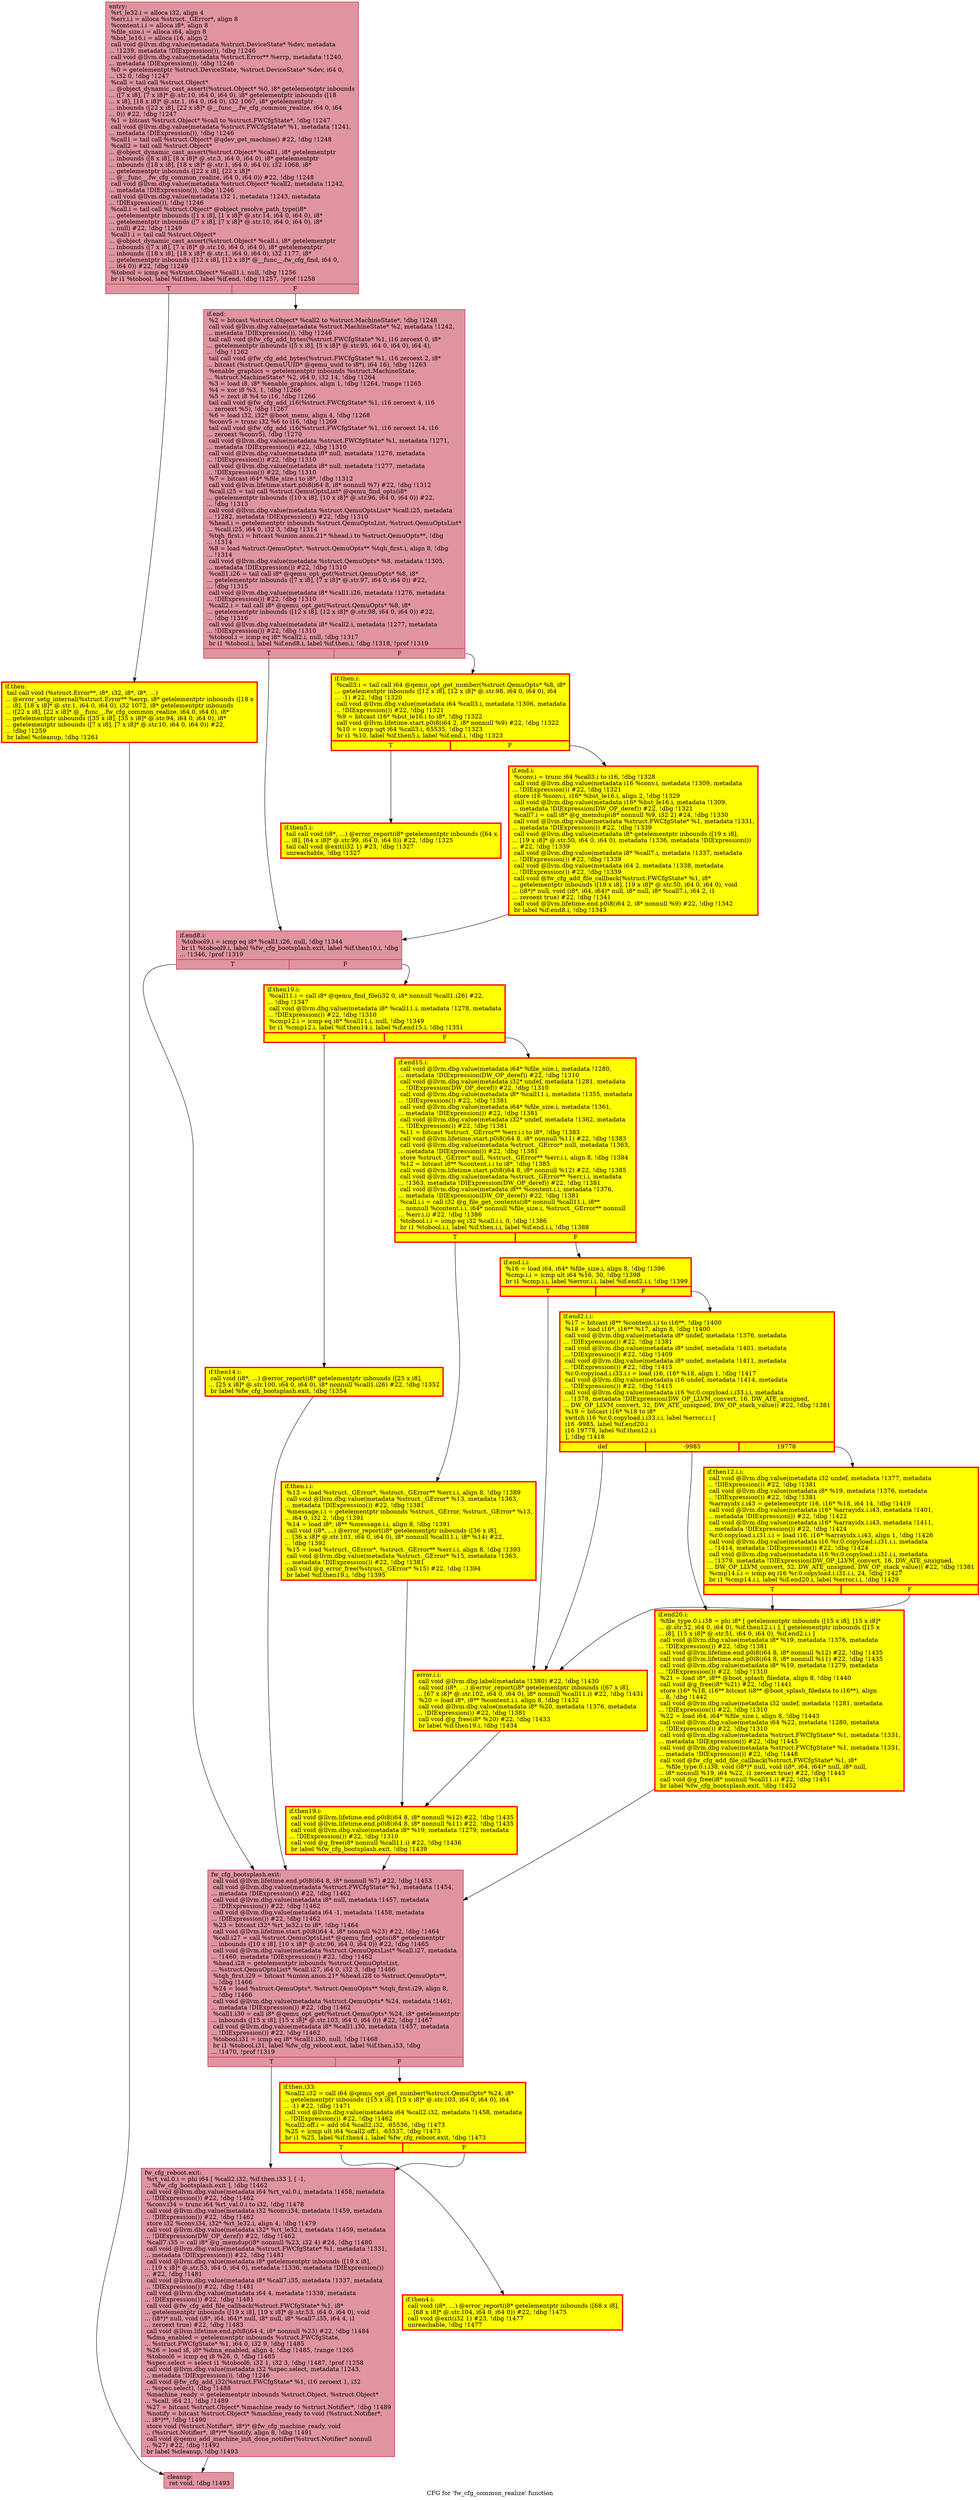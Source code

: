digraph "CFG for 'fw_cfg_common_realize' function" {
	label="CFG for 'fw_cfg_common_realize' function";

	Node0x561075c38990 [shape=record,color="#b70d28ff", style=filled, fillcolor="#b70d2870",label="{entry:\l  %rt_le32.i = alloca i32, align 4\l  %err.i.i = alloca %struct._GError*, align 8\l  %content.i.i = alloca i8*, align 8\l  %file_size.i = alloca i64, align 8\l  %bst_le16.i = alloca i16, align 2\l  call void @llvm.dbg.value(metadata %struct.DeviceState* %dev, metadata\l... !1239, metadata !DIExpression()), !dbg !1246\l  call void @llvm.dbg.value(metadata %struct.Error** %errp, metadata !1240,\l... metadata !DIExpression()), !dbg !1246\l  %0 = getelementptr %struct.DeviceState, %struct.DeviceState* %dev, i64 0,\l... i32 0, !dbg !1247\l  %call = tail call %struct.Object*\l... @object_dynamic_cast_assert(%struct.Object* %0, i8* getelementptr inbounds\l... ([7 x i8], [7 x i8]* @.str.10, i64 0, i64 0), i8* getelementptr inbounds ([18\l... x i8], [18 x i8]* @.str.1, i64 0, i64 0), i32 1067, i8* getelementptr\l... inbounds ([22 x i8], [22 x i8]* @__func__.fw_cfg_common_realize, i64 0, i64\l... 0)) #22, !dbg !1247\l  %1 = bitcast %struct.Object* %call to %struct.FWCfgState*, !dbg !1247\l  call void @llvm.dbg.value(metadata %struct.FWCfgState* %1, metadata !1241,\l... metadata !DIExpression()), !dbg !1246\l  %call1 = tail call %struct.Object* @qdev_get_machine() #22, !dbg !1248\l  %call2 = tail call %struct.Object*\l... @object_dynamic_cast_assert(%struct.Object* %call1, i8* getelementptr\l... inbounds ([8 x i8], [8 x i8]* @.str.3, i64 0, i64 0), i8* getelementptr\l... inbounds ([18 x i8], [18 x i8]* @.str.1, i64 0, i64 0), i32 1068, i8*\l... getelementptr inbounds ([22 x i8], [22 x i8]*\l... @__func__.fw_cfg_common_realize, i64 0, i64 0)) #22, !dbg !1248\l  call void @llvm.dbg.value(metadata %struct.Object* %call2, metadata !1242,\l... metadata !DIExpression()), !dbg !1246\l  call void @llvm.dbg.value(metadata i32 1, metadata !1243, metadata\l... !DIExpression()), !dbg !1246\l  %call.i = tail call %struct.Object* @object_resolve_path_type(i8*\l... getelementptr inbounds ([1 x i8], [1 x i8]* @.str.14, i64 0, i64 0), i8*\l... getelementptr inbounds ([7 x i8], [7 x i8]* @.str.10, i64 0, i64 0), i8*\l... null) #22, !dbg !1249\l  %call1.i = tail call %struct.Object*\l... @object_dynamic_cast_assert(%struct.Object* %call.i, i8* getelementptr\l... inbounds ([7 x i8], [7 x i8]* @.str.10, i64 0, i64 0), i8* getelementptr\l... inbounds ([18 x i8], [18 x i8]* @.str.1, i64 0, i64 0), i32 1177, i8*\l... getelementptr inbounds ([12 x i8], [12 x i8]* @__func__.fw_cfg_find, i64 0,\l... i64 0)) #22, !dbg !1249\l  %tobool = icmp eq %struct.Object* %call1.i, null, !dbg !1256\l  br i1 %tobool, label %if.then, label %if.end, !dbg !1257, !prof !1258\l|{<s0>T|<s1>F}}"];
	Node0x561075c38990:s0 -> Node0x561075e6efa0;
	Node0x561075c38990:s1 -> Node0x561075e6f010;
	Node0x561075e6efa0 [shape=record,penwidth=3.0, style="filled", color="red", fillcolor="yellow",label="{if.then:                                          \l  tail call void (%struct.Error**, i8*, i32, i8*, i8*, ...)\l... @error_setg_internal(%struct.Error** %errp, i8* getelementptr inbounds ([18 x\l... i8], [18 x i8]* @.str.1, i64 0, i64 0), i32 1072, i8* getelementptr inbounds\l... ([22 x i8], [22 x i8]* @__func__.fw_cfg_common_realize, i64 0, i64 0), i8*\l... getelementptr inbounds ([35 x i8], [35 x i8]* @.str.94, i64 0, i64 0), i8*\l... getelementptr inbounds ([7 x i8], [7 x i8]* @.str.10, i64 0, i64 0)) #22,\l... !dbg !1259\l  br label %cleanup, !dbg !1261\l}"];
	Node0x561075e6efa0 -> Node0x561075e6f7a0;
	Node0x561075e6f010 [shape=record,color="#b70d28ff", style=filled, fillcolor="#b70d2870",label="{if.end:                                           \l  %2 = bitcast %struct.Object* %call2 to %struct.MachineState*, !dbg !1248\l  call void @llvm.dbg.value(metadata %struct.MachineState* %2, metadata !1242,\l... metadata !DIExpression()), !dbg !1246\l  tail call void @fw_cfg_add_bytes(%struct.FWCfgState* %1, i16 zeroext 0, i8*\l... getelementptr inbounds ([5 x i8], [5 x i8]* @.str.95, i64 0, i64 0), i64 4),\l... !dbg !1262\l  tail call void @fw_cfg_add_bytes(%struct.FWCfgState* %1, i16 zeroext 2, i8*\l... bitcast (%struct.QemuUUID* @qemu_uuid to i8*), i64 16), !dbg !1263\l  %enable_graphics = getelementptr inbounds %struct.MachineState,\l... %struct.MachineState* %2, i64 0, i32 14, !dbg !1264\l  %3 = load i8, i8* %enable_graphics, align 1, !dbg !1264, !range !1265\l  %4 = xor i8 %3, 1, !dbg !1266\l  %5 = zext i8 %4 to i16, !dbg !1266\l  tail call void @fw_cfg_add_i16(%struct.FWCfgState* %1, i16 zeroext 4, i16\l... zeroext %5), !dbg !1267\l  %6 = load i32, i32* @boot_menu, align 4, !dbg !1268\l  %conv5 = trunc i32 %6 to i16, !dbg !1269\l  tail call void @fw_cfg_add_i16(%struct.FWCfgState* %1, i16 zeroext 14, i16\l... zeroext %conv5), !dbg !1270\l  call void @llvm.dbg.value(metadata %struct.FWCfgState* %1, metadata !1271,\l... metadata !DIExpression()) #22, !dbg !1310\l  call void @llvm.dbg.value(metadata i8* null, metadata !1276, metadata\l... !DIExpression()) #22, !dbg !1310\l  call void @llvm.dbg.value(metadata i8* null, metadata !1277, metadata\l... !DIExpression()) #22, !dbg !1310\l  %7 = bitcast i64* %file_size.i to i8*, !dbg !1312\l  call void @llvm.lifetime.start.p0i8(i64 8, i8* nonnull %7) #22, !dbg !1312\l  %call.i25 = tail call %struct.QemuOptsList* @qemu_find_opts(i8*\l... getelementptr inbounds ([10 x i8], [10 x i8]* @.str.96, i64 0, i64 0)) #22,\l... !dbg !1313\l  call void @llvm.dbg.value(metadata %struct.QemuOptsList* %call.i25, metadata\l... !1282, metadata !DIExpression()) #22, !dbg !1310\l  %head.i = getelementptr inbounds %struct.QemuOptsList, %struct.QemuOptsList*\l... %call.i25, i64 0, i32 3, !dbg !1314\l  %tqh_first.i = bitcast %union.anon.21* %head.i to %struct.QemuOpts**, !dbg\l... !1314\l  %8 = load %struct.QemuOpts*, %struct.QemuOpts** %tqh_first.i, align 8, !dbg\l... !1314\l  call void @llvm.dbg.value(metadata %struct.QemuOpts* %8, metadata !1305,\l... metadata !DIExpression()) #22, !dbg !1310\l  %call1.i26 = tail call i8* @qemu_opt_get(%struct.QemuOpts* %8, i8*\l... getelementptr inbounds ([7 x i8], [7 x i8]* @.str.97, i64 0, i64 0)) #22,\l... !dbg !1315\l  call void @llvm.dbg.value(metadata i8* %call1.i26, metadata !1276, metadata\l... !DIExpression()) #22, !dbg !1310\l  %call2.i = tail call i8* @qemu_opt_get(%struct.QemuOpts* %8, i8*\l... getelementptr inbounds ([12 x i8], [12 x i8]* @.str.98, i64 0, i64 0)) #22,\l... !dbg !1316\l  call void @llvm.dbg.value(metadata i8* %call2.i, metadata !1277, metadata\l... !DIExpression()) #22, !dbg !1310\l  %tobool.i = icmp eq i8* %call2.i, null, !dbg !1317\l  br i1 %tobool.i, label %if.end8.i, label %if.then.i, !dbg !1318, !prof !1319\l|{<s0>T|<s1>F}}"];
	Node0x561075e6f010:s0 -> Node0x561075e90d10;
	Node0x561075e6f010:s1 -> Node0x561075e928e0;
	Node0x561075e928e0 [shape=record,penwidth=3.0, style="filled", color="red", fillcolor="yellow",label="{if.then.i:                                        \l  %call3.i = tail call i64 @qemu_opt_get_number(%struct.QemuOpts* %8, i8*\l... getelementptr inbounds ([12 x i8], [12 x i8]* @.str.98, i64 0, i64 0), i64\l... -1) #22, !dbg !1320\l  call void @llvm.dbg.value(metadata i64 %call3.i, metadata !1306, metadata\l... !DIExpression()) #22, !dbg !1321\l  %9 = bitcast i16* %bst_le16.i to i8*, !dbg !1322\l  call void @llvm.lifetime.start.p0i8(i64 2, i8* nonnull %9) #22, !dbg !1322\l  %10 = icmp ugt i64 %call3.i, 65535, !dbg !1323\l  br i1 %10, label %if.then5.i, label %if.end.i, !dbg !1323\l|{<s0>T|<s1>F}}"];
	Node0x561075e928e0:s0 -> Node0x561075e5ab90;
	Node0x561075e928e0:s1 -> Node0x561075e90d80;
	Node0x561075e5ab90 [shape=record,penwidth=3.0, style="filled", color="red", fillcolor="yellow",label="{if.then5.i:                                       \l  tail call void (i8*, ...) @error_report(i8* getelementptr inbounds ([64 x\l... i8], [64 x i8]* @.str.99, i64 0, i64 0)) #22, !dbg !1325\l  tail call void @exit(i32 1) #23, !dbg !1327\l  unreachable, !dbg !1327\l}"];
	Node0x561075e90d80 [shape=record,penwidth=3.0, style="filled", color="red", fillcolor="yellow",label="{if.end.i:                                         \l  %conv.i = trunc i64 %call3.i to i16, !dbg !1328\l  call void @llvm.dbg.value(metadata i16 %conv.i, metadata !1309, metadata\l... !DIExpression()) #22, !dbg !1321\l  store i16 %conv.i, i16* %bst_le16.i, align 2, !dbg !1329\l  call void @llvm.dbg.value(metadata i16* %bst_le16.i, metadata !1309,\l... metadata !DIExpression(DW_OP_deref)) #22, !dbg !1321\l  %call7.i = call i8* @g_memdup(i8* nonnull %9, i32 2) #24, !dbg !1330\l  call void @llvm.dbg.value(metadata %struct.FWCfgState* %1, metadata !1331,\l... metadata !DIExpression()) #22, !dbg !1339\l  call void @llvm.dbg.value(metadata i8* getelementptr inbounds ([19 x i8],\l... [19 x i8]* @.str.50, i64 0, i64 0), metadata !1336, metadata !DIExpression())\l... #22, !dbg !1339\l  call void @llvm.dbg.value(metadata i8* %call7.i, metadata !1337, metadata\l... !DIExpression()) #22, !dbg !1339\l  call void @llvm.dbg.value(metadata i64 2, metadata !1338, metadata\l... !DIExpression()) #22, !dbg !1339\l  call void @fw_cfg_add_file_callback(%struct.FWCfgState* %1, i8*\l... getelementptr inbounds ([19 x i8], [19 x i8]* @.str.50, i64 0, i64 0), void\l... (i8*)* null, void (i8*, i64, i64)* null, i8* null, i8* %call7.i, i64 2, i1\l... zeroext true) #22, !dbg !1341\l  call void @llvm.lifetime.end.p0i8(i64 2, i8* nonnull %9) #22, !dbg !1342\l  br label %if.end8.i, !dbg !1343\l}"];
	Node0x561075e90d80 -> Node0x561075e90d10;
	Node0x561075e90d10 [shape=record,color="#b70d28ff", style=filled, fillcolor="#b70d2870",label="{if.end8.i:                                        \l  %tobool9.i = icmp eq i8* %call1.i26, null, !dbg !1344\l  br i1 %tobool9.i, label %fw_cfg_bootsplash.exit, label %if.then10.i, !dbg\l... !1346, !prof !1319\l|{<s0>T|<s1>F}}"];
	Node0x561075e90d10:s0 -> Node0x561075e72fb0;
	Node0x561075e90d10:s1 -> Node0x561075813270;
	Node0x561075813270 [shape=record,penwidth=3.0, style="filled", color="red", fillcolor="yellow",label="{if.then10.i:                                      \l  %call11.i = call i8* @qemu_find_file(i32 0, i8* nonnull %call1.i26) #22,\l... !dbg !1347\l  call void @llvm.dbg.value(metadata i8* %call11.i, metadata !1278, metadata\l... !DIExpression()) #22, !dbg !1310\l  %cmp12.i = icmp eq i8* %call11.i, null, !dbg !1349\l  br i1 %cmp12.i, label %if.then14.i, label %if.end15.i, !dbg !1351\l|{<s0>T|<s1>F}}"];
	Node0x561075813270:s0 -> Node0x561075e50bb0;
	Node0x561075813270:s1 -> Node0x561075d7f110;
	Node0x561075e50bb0 [shape=record,penwidth=3.0, style="filled", color="red", fillcolor="yellow",label="{if.then14.i:                                      \l  call void (i8*, ...) @error_report(i8* getelementptr inbounds ([25 x i8],\l... [25 x i8]* @.str.100, i64 0, i64 0), i8* nonnull %call1.i26) #22, !dbg !1352\l  br label %fw_cfg_bootsplash.exit, !dbg !1354\l}"];
	Node0x561075e50bb0 -> Node0x561075e72fb0;
	Node0x561075d7f110 [shape=record,penwidth=3.0, style="filled", color="red", fillcolor="yellow",label="{if.end15.i:                                       \l  call void @llvm.dbg.value(metadata i64* %file_size.i, metadata !1280,\l... metadata !DIExpression(DW_OP_deref)) #22, !dbg !1310\l  call void @llvm.dbg.value(metadata i32* undef, metadata !1281, metadata\l... !DIExpression(DW_OP_deref)) #22, !dbg !1310\l  call void @llvm.dbg.value(metadata i8* %call11.i, metadata !1355, metadata\l... !DIExpression()) #22, !dbg !1381\l  call void @llvm.dbg.value(metadata i64* %file_size.i, metadata !1361,\l... metadata !DIExpression()) #22, !dbg !1381\l  call void @llvm.dbg.value(metadata i32* undef, metadata !1362, metadata\l... !DIExpression()) #22, !dbg !1381\l  %11 = bitcast %struct._GError** %err.i.i to i8*, !dbg !1383\l  call void @llvm.lifetime.start.p0i8(i64 8, i8* nonnull %11) #22, !dbg !1383\l  call void @llvm.dbg.value(metadata %struct._GError* null, metadata !1363,\l... metadata !DIExpression()) #22, !dbg !1381\l  store %struct._GError* null, %struct._GError** %err.i.i, align 8, !dbg !1384\l  %12 = bitcast i8** %content.i.i to i8*, !dbg !1385\l  call void @llvm.lifetime.start.p0i8(i64 8, i8* nonnull %12) #22, !dbg !1385\l  call void @llvm.dbg.value(metadata %struct._GError** %err.i.i, metadata\l... !1363, metadata !DIExpression(DW_OP_deref)) #22, !dbg !1381\l  call void @llvm.dbg.value(metadata i8** %content.i.i, metadata !1376,\l... metadata !DIExpression(DW_OP_deref)) #22, !dbg !1381\l  %call.i.i = call i32 @g_file_get_contents(i8* nonnull %call11.i, i8**\l... nonnull %content.i.i, i64* nonnull %file_size.i, %struct._GError** nonnull\l... %err.i.i) #22, !dbg !1386\l  %tobool.i.i = icmp eq i32 %call.i.i, 0, !dbg !1386\l  br i1 %tobool.i.i, label %if.then.i.i, label %if.end.i.i, !dbg !1388\l|{<s0>T|<s1>F}}"];
	Node0x561075d7f110:s0 -> Node0x561075c42410;
	Node0x561075d7f110:s1 -> Node0x561075811180;
	Node0x561075c42410 [shape=record,penwidth=3.0, style="filled", color="red", fillcolor="yellow",label="{if.then.i.i:                                      \l  %13 = load %struct._GError*, %struct._GError** %err.i.i, align 8, !dbg !1389\l  call void @llvm.dbg.value(metadata %struct._GError* %13, metadata !1363,\l... metadata !DIExpression()) #22, !dbg !1381\l  %message.i.i = getelementptr inbounds %struct._GError, %struct._GError* %13,\l... i64 0, i32 2, !dbg !1391\l  %14 = load i8*, i8** %message.i.i, align 8, !dbg !1391\l  call void (i8*, ...) @error_report(i8* getelementptr inbounds ([36 x i8],\l... [36 x i8]* @.str.101, i64 0, i64 0), i8* nonnull %call11.i, i8* %14) #22,\l... !dbg !1392\l  %15 = load %struct._GError*, %struct._GError** %err.i.i, align 8, !dbg !1393\l  call void @llvm.dbg.value(metadata %struct._GError* %15, metadata !1363,\l... metadata !DIExpression()) #22, !dbg !1381\l  call void @g_error_free(%struct._GError* %15) #22, !dbg !1394\l  br label %if.then19.i, !dbg !1395\l}"];
	Node0x561075c42410 -> Node0x561075d39be0;
	Node0x561075811180 [shape=record,penwidth=3.0, style="filled", color="red", fillcolor="yellow",label="{if.end.i.i:                                       \l  %16 = load i64, i64* %file_size.i, align 8, !dbg !1396\l  %cmp.i.i = icmp ult i64 %16, 30, !dbg !1398\l  br i1 %cmp.i.i, label %error.i.i, label %if.end2.i.i, !dbg !1399\l|{<s0>T|<s1>F}}"];
	Node0x561075811180:s0 -> Node0x561075e64960;
	Node0x561075811180:s1 -> Node0x561075dba060;
	Node0x561075dba060 [shape=record,penwidth=3.0, style="filled", color="red", fillcolor="yellow",label="{if.end2.i.i:                                      \l  %17 = bitcast i8** %content.i.i to i16**, !dbg !1400\l  %18 = load i16*, i16** %17, align 8, !dbg !1400\l  call void @llvm.dbg.value(metadata i8* undef, metadata !1376, metadata\l... !DIExpression()) #22, !dbg !1381\l  call void @llvm.dbg.value(metadata i8* undef, metadata !1401, metadata\l... !DIExpression()) #22, !dbg !1409\l  call void @llvm.dbg.value(metadata i8* undef, metadata !1411, metadata\l... !DIExpression()) #22, !dbg !1415\l  %r.0.copyload.i.i33.i.i = load i16, i16* %18, align 1, !dbg !1417\l  call void @llvm.dbg.value(metadata i16 undef, metadata !1414, metadata\l... !DIExpression()) #22, !dbg !1415\l  call void @llvm.dbg.value(metadata i16 %r.0.copyload.i.i33.i.i, metadata\l... !1378, metadata !DIExpression(DW_OP_LLVM_convert, 16, DW_ATE_unsigned,\l... DW_OP_LLVM_convert, 32, DW_ATE_unsigned, DW_OP_stack_value)) #22, !dbg !1381\l  %19 = bitcast i16* %18 to i8*\l  switch i16 %r.0.copyload.i.i33.i.i, label %error.i.i [\l    i16 -9985, label %if.end20.i\l    i16 19778, label %if.then12.i.i\l  ], !dbg !1418\l|{<s0>def|<s1>-9985|<s2>19778}}"];
	Node0x561075dba060:s0 -> Node0x561075e64960;
	Node0x561075dba060:s1 -> Node0x561075e4afd0;
	Node0x561075dba060:s2 -> Node0x561075dc8b10;
	Node0x561075dc8b10 [shape=record,penwidth=3.0, style="filled", color="red", fillcolor="yellow",label="{if.then12.i.i:                                    \l  call void @llvm.dbg.value(metadata i32 undef, metadata !1377, metadata\l... !DIExpression()) #22, !dbg !1381\l  call void @llvm.dbg.value(metadata i8* %19, metadata !1376, metadata\l... !DIExpression()) #22, !dbg !1381\l  %arrayidx.i.i43 = getelementptr i16, i16* %18, i64 14, !dbg !1419\l  call void @llvm.dbg.value(metadata i16* %arrayidx.i.i43, metadata !1401,\l... metadata !DIExpression()) #22, !dbg !1422\l  call void @llvm.dbg.value(metadata i16* %arrayidx.i.i43, metadata !1411,\l... metadata !DIExpression()) #22, !dbg !1424\l  %r.0.copyload.i.i31.i.i = load i16, i16* %arrayidx.i.i43, align 1, !dbg !1426\l  call void @llvm.dbg.value(metadata i16 %r.0.copyload.i.i31.i.i, metadata\l... !1414, metadata !DIExpression()) #22, !dbg !1424\l  call void @llvm.dbg.value(metadata i16 %r.0.copyload.i.i31.i.i, metadata\l... !1379, metadata !DIExpression(DW_OP_LLVM_convert, 16, DW_ATE_unsigned,\l... DW_OP_LLVM_convert, 32, DW_ATE_unsigned, DW_OP_stack_value)) #22, !dbg !1381\l  %cmp14.i.i = icmp eq i16 %r.0.copyload.i.i31.i.i, 24, !dbg !1427\l  br i1 %cmp14.i.i, label %if.end20.i, label %error.i.i, !dbg !1429\l|{<s0>T|<s1>F}}"];
	Node0x561075dc8b10:s0 -> Node0x561075e4afd0;
	Node0x561075dc8b10:s1 -> Node0x561075e64960;
	Node0x561075e64960 [shape=record,penwidth=3.0, style="filled", color="red", fillcolor="yellow",label="{error.i.i:                                        \l  call void @llvm.dbg.label(metadata !1380) #22, !dbg !1430\l  call void (i8*, ...) @error_report(i8* getelementptr inbounds ([67 x i8],\l... [67 x i8]* @.str.102, i64 0, i64 0), i8* nonnull %call11.i) #22, !dbg !1431\l  %20 = load i8*, i8** %content.i.i, align 8, !dbg !1432\l  call void @llvm.dbg.value(metadata i8* %20, metadata !1376, metadata\l... !DIExpression()) #22, !dbg !1381\l  call void @g_free(i8* %20) #22, !dbg !1433\l  br label %if.then19.i, !dbg !1434\l}"];
	Node0x561075e64960 -> Node0x561075d39be0;
	Node0x561075d39be0 [shape=record,penwidth=3.0, style="filled", color="red", fillcolor="yellow",label="{if.then19.i:                                      \l  call void @llvm.lifetime.end.p0i8(i64 8, i8* nonnull %12) #22, !dbg !1435\l  call void @llvm.lifetime.end.p0i8(i64 8, i8* nonnull %11) #22, !dbg !1435\l  call void @llvm.dbg.value(metadata i8* %19, metadata !1279, metadata\l... !DIExpression()) #22, !dbg !1310\l  call void @g_free(i8* nonnull %call11.i) #22, !dbg !1436\l  br label %fw_cfg_bootsplash.exit, !dbg !1439\l}"];
	Node0x561075d39be0 -> Node0x561075e72fb0;
	Node0x561075e4afd0 [shape=record,penwidth=3.0, style="filled", color="red", fillcolor="yellow",label="{if.end20.i:                                       \l  %file_type.0.i.i38 = phi i8* [ getelementptr inbounds ([15 x i8], [15 x i8]*\l... @.str.52, i64 0, i64 0), %if.then12.i.i ], [ getelementptr inbounds ([15 x\l... i8], [15 x i8]* @.str.51, i64 0, i64 0), %if.end2.i.i ]\l  call void @llvm.dbg.value(metadata i8* %19, metadata !1376, metadata\l... !DIExpression()) #22, !dbg !1381\l  call void @llvm.lifetime.end.p0i8(i64 8, i8* nonnull %12) #22, !dbg !1435\l  call void @llvm.lifetime.end.p0i8(i64 8, i8* nonnull %11) #22, !dbg !1435\l  call void @llvm.dbg.value(metadata i8* %19, metadata !1279, metadata\l... !DIExpression()) #22, !dbg !1310\l  %21 = load i8*, i8** @boot_splash_filedata, align 8, !dbg !1440\l  call void @g_free(i8* %21) #22, !dbg !1441\l  store i16* %18, i16** bitcast (i8** @boot_splash_filedata to i16**), align\l... 8, !dbg !1442\l  call void @llvm.dbg.value(metadata i32 undef, metadata !1281, metadata\l... !DIExpression()) #22, !dbg !1310\l  %22 = load i64, i64* %file_size.i, align 8, !dbg !1443\l  call void @llvm.dbg.value(metadata i64 %22, metadata !1280, metadata\l... !DIExpression()) #22, !dbg !1310\l  call void @llvm.dbg.value(metadata %struct.FWCfgState* %1, metadata !1331,\l... metadata !DIExpression()) #22, !dbg !1445\l  call void @llvm.dbg.value(metadata %struct.FWCfgState* %1, metadata !1331,\l... metadata !DIExpression()) #22, !dbg !1448\l  call void @fw_cfg_add_file_callback(%struct.FWCfgState* %1, i8*\l... %file_type.0.i.i38, void (i8*)* null, void (i8*, i64, i64)* null, i8* null,\l... i8* nonnull %19, i64 %22, i1 zeroext true) #22, !dbg !1443\l  call void @g_free(i8* nonnull %call11.i) #22, !dbg !1451\l  br label %fw_cfg_bootsplash.exit, !dbg !1452\l}"];
	Node0x561075e4afd0 -> Node0x561075e72fb0;
	Node0x561075e72fb0 [shape=record,color="#b70d28ff", style=filled, fillcolor="#b70d2870",label="{fw_cfg_bootsplash.exit:                           \l  call void @llvm.lifetime.end.p0i8(i64 8, i8* nonnull %7) #22, !dbg !1453\l  call void @llvm.dbg.value(metadata %struct.FWCfgState* %1, metadata !1454,\l... metadata !DIExpression()) #22, !dbg !1462\l  call void @llvm.dbg.value(metadata i8* null, metadata !1457, metadata\l... !DIExpression()) #22, !dbg !1462\l  call void @llvm.dbg.value(metadata i64 -1, metadata !1458, metadata\l... !DIExpression()) #22, !dbg !1462\l  %23 = bitcast i32* %rt_le32.i to i8*, !dbg !1464\l  call void @llvm.lifetime.start.p0i8(i64 4, i8* nonnull %23) #22, !dbg !1464\l  %call.i27 = call %struct.QemuOptsList* @qemu_find_opts(i8* getelementptr\l... inbounds ([10 x i8], [10 x i8]* @.str.96, i64 0, i64 0)) #22, !dbg !1465\l  call void @llvm.dbg.value(metadata %struct.QemuOptsList* %call.i27, metadata\l... !1460, metadata !DIExpression()) #22, !dbg !1462\l  %head.i28 = getelementptr inbounds %struct.QemuOptsList,\l... %struct.QemuOptsList* %call.i27, i64 0, i32 3, !dbg !1466\l  %tqh_first.i29 = bitcast %union.anon.21* %head.i28 to %struct.QemuOpts**,\l... !dbg !1466\l  %24 = load %struct.QemuOpts*, %struct.QemuOpts** %tqh_first.i29, align 8,\l... !dbg !1466\l  call void @llvm.dbg.value(metadata %struct.QemuOpts* %24, metadata !1461,\l... metadata !DIExpression()) #22, !dbg !1462\l  %call1.i30 = call i8* @qemu_opt_get(%struct.QemuOpts* %24, i8* getelementptr\l... inbounds ([15 x i8], [15 x i8]* @.str.103, i64 0, i64 0)) #22, !dbg !1467\l  call void @llvm.dbg.value(metadata i8* %call1.i30, metadata !1457, metadata\l... !DIExpression()) #22, !dbg !1462\l  %tobool.i31 = icmp eq i8* %call1.i30, null, !dbg !1468\l  br i1 %tobool.i31, label %fw_cfg_reboot.exit, label %if.then.i33, !dbg\l... !1470, !prof !1319\l|{<s0>T|<s1>F}}"];
	Node0x561075e72fb0:s0 -> Node0x561075dc1ef0;
	Node0x561075e72fb0:s1 -> Node0x561075e819c0;
	Node0x561075e819c0 [shape=record,penwidth=3.0, style="filled", color="red", fillcolor="yellow",label="{if.then.i33:                                      \l  %call2.i32 = call i64 @qemu_opt_get_number(%struct.QemuOpts* %24, i8*\l... getelementptr inbounds ([15 x i8], [15 x i8]* @.str.103, i64 0, i64 0), i64\l... -1) #22, !dbg !1471\l  call void @llvm.dbg.value(metadata i64 %call2.i32, metadata !1458, metadata\l... !DIExpression()) #22, !dbg !1462\l  %call2.off.i = add i64 %call2.i32, -65536, !dbg !1473\l  %25 = icmp ult i64 %call2.off.i, -65537, !dbg !1473\l  br i1 %25, label %if.then4.i, label %fw_cfg_reboot.exit, !dbg !1473\l|{<s0>T|<s1>F}}"];
	Node0x561075e819c0:s0 -> Node0x561075d74b40;
	Node0x561075e819c0:s1 -> Node0x561075dc1ef0;
	Node0x561075d74b40 [shape=record,penwidth=3.0, style="filled", color="red", fillcolor="yellow",label="{if.then4.i:                                       \l  call void (i8*, ...) @error_report(i8* getelementptr inbounds ([68 x i8],\l... [68 x i8]* @.str.104, i64 0, i64 0)) #22, !dbg !1475\l  call void @exit(i32 1) #23, !dbg !1477\l  unreachable, !dbg !1477\l}"];
	Node0x561075dc1ef0 [shape=record,color="#b70d28ff", style=filled, fillcolor="#b70d2870",label="{fw_cfg_reboot.exit:                               \l  %rt_val.0.i = phi i64 [ %call2.i32, %if.then.i33 ], [ -1,\l... %fw_cfg_bootsplash.exit ], !dbg !1462\l  call void @llvm.dbg.value(metadata i64 %rt_val.0.i, metadata !1458, metadata\l... !DIExpression()) #22, !dbg !1462\l  %conv.i34 = trunc i64 %rt_val.0.i to i32, !dbg !1478\l  call void @llvm.dbg.value(metadata i32 %conv.i34, metadata !1459, metadata\l... !DIExpression()) #22, !dbg !1462\l  store i32 %conv.i34, i32* %rt_le32.i, align 4, !dbg !1479\l  call void @llvm.dbg.value(metadata i32* %rt_le32.i, metadata !1459, metadata\l... !DIExpression(DW_OP_deref)) #22, !dbg !1462\l  %call7.i35 = call i8* @g_memdup(i8* nonnull %23, i32 4) #24, !dbg !1480\l  call void @llvm.dbg.value(metadata %struct.FWCfgState* %1, metadata !1331,\l... metadata !DIExpression()) #22, !dbg !1481\l  call void @llvm.dbg.value(metadata i8* getelementptr inbounds ([19 x i8],\l... [19 x i8]* @.str.53, i64 0, i64 0), metadata !1336, metadata !DIExpression())\l... #22, !dbg !1481\l  call void @llvm.dbg.value(metadata i8* %call7.i35, metadata !1337, metadata\l... !DIExpression()) #22, !dbg !1481\l  call void @llvm.dbg.value(metadata i64 4, metadata !1338, metadata\l... !DIExpression()) #22, !dbg !1481\l  call void @fw_cfg_add_file_callback(%struct.FWCfgState* %1, i8*\l... getelementptr inbounds ([19 x i8], [19 x i8]* @.str.53, i64 0, i64 0), void\l... (i8*)* null, void (i8*, i64, i64)* null, i8* null, i8* %call7.i35, i64 4, i1\l... zeroext true) #22, !dbg !1483\l  call void @llvm.lifetime.end.p0i8(i64 4, i8* nonnull %23) #22, !dbg !1484\l  %dma_enabled = getelementptr inbounds %struct.FWCfgState,\l... %struct.FWCfgState* %1, i64 0, i32 9, !dbg !1485\l  %26 = load i8, i8* %dma_enabled, align 4, !dbg !1485, !range !1265\l  %tobool6 = icmp eq i8 %26, 0, !dbg !1485\l  %spec.select = select i1 %tobool6, i32 1, i32 3, !dbg !1487, !prof !1258\l  call void @llvm.dbg.value(metadata i32 %spec.select, metadata !1243,\l... metadata !DIExpression()), !dbg !1246\l  call void @fw_cfg_add_i32(%struct.FWCfgState* %1, i16 zeroext 1, i32\l... %spec.select), !dbg !1488\l  %machine_ready = getelementptr inbounds %struct.Object, %struct.Object*\l... %call, i64 21, !dbg !1489\l  %27 = bitcast %struct.Object* %machine_ready to %struct.Notifier*, !dbg !1489\l  %notify = bitcast %struct.Object* %machine_ready to void (%struct.Notifier*,\l... i8*)**, !dbg !1490\l  store void (%struct.Notifier*, i8*)* @fw_cfg_machine_ready, void\l... (%struct.Notifier*, i8*)** %notify, align 8, !dbg !1491\l  call void @qemu_add_machine_init_done_notifier(%struct.Notifier* nonnull\l... %27) #22, !dbg !1492\l  br label %cleanup, !dbg !1493\l}"];
	Node0x561075dc1ef0 -> Node0x561075e6f7a0;
	Node0x561075e6f7a0 [shape=record,color="#b70d28ff", style=filled, fillcolor="#b70d2870",label="{cleanup:                                          \l  ret void, !dbg !1493\l}"];
}
